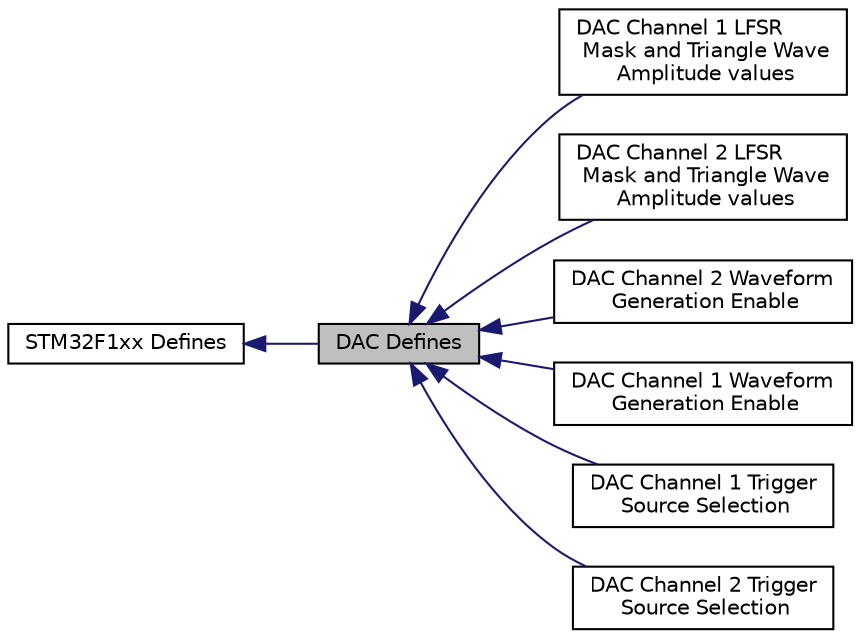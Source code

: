 digraph "DAC Defines"
{
  edge [fontname="Helvetica",fontsize="10",labelfontname="Helvetica",labelfontsize="10"];
  node [fontname="Helvetica",fontsize="10",shape=record];
  rankdir=LR;
  Node5 [label="DAC Channel 1 LFSR\l Mask and Triangle Wave\l Amplitude values",height=0.2,width=0.4,color="black", fillcolor="white", style="filled",URL="$group__dac__mamp1.html",tooltip="Unmask bits [(n-1)..0] of LFSR/Triangle Amplitude equal to (2**(n+1)-1."];
  Node2 [label="DAC Channel 2 LFSR\l Mask and Triangle Wave\l Amplitude values",height=0.2,width=0.4,color="black", fillcolor="white", style="filled",URL="$group__dac__mamp2.html",tooltip="Unmask bits [(n-1)..0] of LFSR/Triangle Amplitude equal to (2**(n)-1."];
  Node1 [label="STM32F1xx Defines",height=0.2,width=0.4,color="black", fillcolor="white", style="filled",URL="$group__STM32F1xx__defines.html",tooltip="Defined Constants and Types for the STM32F1xx series."];
  Node0 [label="DAC Defines",height=0.2,width=0.4,color="black", fillcolor="grey75", style="filled" fontcolor="black"];
  Node3 [label="DAC Channel 2 Waveform\l Generation Enable",height=0.2,width=0.4,color="black", fillcolor="white", style="filled",URL="$group__dac__wave2__en.html"];
  Node6 [label="DAC Channel 1 Waveform\l Generation Enable",height=0.2,width=0.4,color="black", fillcolor="white", style="filled",URL="$group__dac__wave1__en.html"];
  Node7 [label="DAC Channel 1 Trigger\l Source Selection",height=0.2,width=0.4,color="black", fillcolor="white", style="filled",URL="$group__dac__trig1__sel.html"];
  Node4 [label="DAC Channel 2 Trigger\l Source Selection",height=0.2,width=0.4,color="black", fillcolor="white", style="filled",URL="$group__dac__trig2__sel.html"];
  Node1->Node0 [shape=plaintext, color="midnightblue", dir="back", style="solid"];
  Node0->Node2 [shape=plaintext, color="midnightblue", dir="back", style="solid"];
  Node0->Node3 [shape=plaintext, color="midnightblue", dir="back", style="solid"];
  Node0->Node4 [shape=plaintext, color="midnightblue", dir="back", style="solid"];
  Node0->Node5 [shape=plaintext, color="midnightblue", dir="back", style="solid"];
  Node0->Node6 [shape=plaintext, color="midnightblue", dir="back", style="solid"];
  Node0->Node7 [shape=plaintext, color="midnightblue", dir="back", style="solid"];
}
